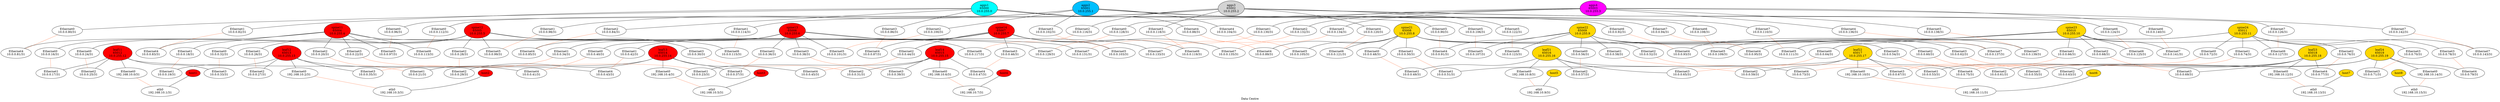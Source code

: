 strict graph {
	graph [label="Data Centre"];
	node [label="\N"];
	aggs1	 [bgp_asn=65000,
		dev_role=aggs,
		dev_type="microsoft-sonic",
		fillcolor=cyan,
		label="aggs1
65000
10.0.255.0",
		loopback="10.0.255.0",
		mac="00:dc:5e:01:01:0",
		pod=None,
		rank=1,
		style=filled];
	"iface-80"	 [bgp_asn=65004,
		bgp_peer="10.0.0.81",
		customer=False,
		dev_name=Ethernet0,
		dev_type=port,
		ipv4="10.0.0.80/31",
		label="Ethernet0
10.0.0.80/31",
		rank=2,
		vlan=10];
	aggs1 -- "iface-80"	 [color=black,
		phy=port];
	"iface-82"	 [bgp_asn=65005,
		bgp_peer="10.0.0.83",
		customer=False,
		dev_name=Ethernet1,
		dev_type=port,
		ipv4="10.0.0.82/31",
		label="Ethernet1
10.0.0.82/31",
		rank=2,
		vlan=11];
	aggs1 -- "iface-82"	 [color=black,
		phy=port];
	"iface-84"	 [bgp_asn=65006,
		bgp_peer="10.0.0.85",
		customer=False,
		dev_name=Ethernet2,
		dev_type=port,
		ipv4="10.0.0.84/31",
		label="Ethernet2
10.0.0.84/31",
		rank=2,
		vlan=12];
	aggs1 -- "iface-84"	 [color=black,
		phy=port];
	"iface-86"	 [bgp_asn=65007,
		bgp_peer="10.0.0.87",
		customer=False,
		dev_name=Ethernet3,
		dev_type=port,
		ipv4="10.0.0.86/31",
		label="Ethernet3
10.0.0.86/31",
		rank=2,
		vlan=13];
	aggs1 -- "iface-86"	 [color=black,
		phy=port];
	"iface-88"	 [bgp_asn=65008,
		bgp_peer="10.0.0.89",
		customer=False,
		dev_name=Ethernet4,
		dev_type=port,
		ipv4="10.0.0.88/31",
		label="Ethernet4
10.0.0.88/31",
		rank=2,
		vlan=14];
	aggs1 -- "iface-88"	 [color=black,
		phy=port];
	"iface-90"	 [bgp_asn=65009,
		bgp_peer="10.0.0.91",
		customer=False,
		dev_name=Ethernet5,
		dev_type=port,
		ipv4="10.0.0.90/31",
		label="Ethernet5
10.0.0.90/31",
		rank=2,
		vlan=15];
	aggs1 -- "iface-90"	 [color=black,
		phy=port];
	"iface-92"	 [bgp_asn=65010,
		bgp_peer="10.0.0.93",
		customer=False,
		dev_name=Ethernet6,
		dev_type=port,
		ipv4="10.0.0.92/31",
		label="Ethernet6
10.0.0.92/31",
		rank=2,
		vlan=16];
	aggs1 -- "iface-92"	 [color=black,
		phy=port];
	"iface-94"	 [bgp_asn=65011,
		bgp_peer="10.0.0.95",
		customer=False,
		dev_name=Ethernet7,
		dev_type=port,
		ipv4="10.0.0.94/31",
		label="Ethernet7
10.0.0.94/31",
		rank=2,
		vlan=17];
	aggs1 -- "iface-94"	 [color=black,
		phy=port];
	"iface-81"	 [bgp_asn=65000,
		bgp_peer="10.0.0.80",
		customer=False,
		dev_name=Ethernet4,
		dev_type=port,
		ipv4="10.0.0.81/31",
		label="Ethernet4
10.0.0.81/31",
		rank=3,
		vlan=14];
	"iface-80" -- "iface-81"	 [color=coral,
		linux_bridge=hs_br_80,
		phy=wire,
		role=dc];
	"iface-83"	 [bgp_asn=65000,
		bgp_peer="10.0.0.82",
		customer=False,
		dev_name=Ethernet4,
		dev_type=port,
		ipv4="10.0.0.83/31",
		label="Ethernet4
10.0.0.83/31",
		rank=3,
		vlan=14];
	"iface-82" -- "iface-83"	 [color=coral,
		linux_bridge=hs_br_82,
		phy=wire,
		role=dc];
	"iface-85"	 [bgp_asn=65000,
		bgp_peer="10.0.0.84",
		customer=False,
		dev_name=Ethernet4,
		dev_type=port,
		ipv4="10.0.0.85/31",
		label="Ethernet4
10.0.0.85/31",
		rank=3,
		vlan=14];
	"iface-84" -- "iface-85"	 [color=coral,
		linux_bridge=hs_br_84,
		phy=wire,
		role=dc];
	"iface-87"	 [bgp_asn=65000,
		bgp_peer="10.0.0.86",
		customer=False,
		dev_name=Ethernet4,
		dev_type=port,
		ipv4="10.0.0.87/31",
		label="Ethernet4
10.0.0.87/31",
		rank=3,
		vlan=14];
	"iface-86" -- "iface-87"	 [color=coral,
		linux_bridge=hs_br_86,
		phy=wire,
		role=dc];
	"iface-89"	 [bgp_asn=65000,
		bgp_peer="10.0.0.88",
		customer=False,
		dev_name=Ethernet4,
		dev_type=port,
		ipv4="10.0.0.89/31",
		label="Ethernet4
10.0.0.89/31",
		rank=3,
		vlan=14];
	"iface-88" -- "iface-89"	 [color=coral,
		linux_bridge=hs_br_88,
		phy=wire,
		role=dc];
	"iface-91"	 [bgp_asn=65000,
		bgp_peer="10.0.0.90",
		customer=False,
		dev_name=Ethernet4,
		dev_type=port,
		ipv4="10.0.0.91/31",
		label="Ethernet4
10.0.0.91/31",
		rank=3,
		vlan=14];
	"iface-90" -- "iface-91"	 [color=coral,
		linux_bridge=hs_br_90,
		phy=wire,
		role=dc];
	"iface-93"	 [bgp_asn=65000,
		bgp_peer="10.0.0.92",
		customer=False,
		dev_name=Ethernet4,
		dev_type=port,
		ipv4="10.0.0.93/31",
		label="Ethernet4
10.0.0.93/31",
		rank=3,
		vlan=14];
	"iface-92" -- "iface-93"	 [color=coral,
		linux_bridge=hs_br_92,
		phy=wire,
		role=dc];
	"iface-95"	 [bgp_asn=65000,
		bgp_peer="10.0.0.94",
		customer=False,
		dev_name=Ethernet4,
		dev_type=port,
		ipv4="10.0.0.95/31",
		label="Ethernet4
10.0.0.95/31",
		rank=3,
		vlan=14];
	"iface-94" -- "iface-95"	 [color=coral,
		linux_bridge=hs_br_94,
		phy=wire,
		role=dc];
	aggs2	 [bgp_asn=65001,
		dev_role=aggs,
		dev_type="microsoft-sonic",
		fillcolor=deepskyblue,
		label="aggs2
65001
10.0.255.1",
		loopback="10.0.255.1",
		mac="00:dc:5e:01:01:1",
		pod=None,
		rank=1,
		style=filled];
	"iface-96"	 [bgp_asn=65004,
		bgp_peer="10.0.0.97",
		customer=False,
		dev_name=Ethernet0,
		dev_type=port,
		ipv4="10.0.0.96/31",
		label="Ethernet0
10.0.0.96/31",
		rank=2,
		vlan=10];
	aggs2 -- "iface-96"	 [color=black,
		phy=port];
	"iface-98"	 [bgp_asn=65005,
		bgp_peer="10.0.0.99",
		customer=False,
		dev_name=Ethernet1,
		dev_type=port,
		ipv4="10.0.0.98/31",
		label="Ethernet1
10.0.0.98/31",
		rank=2,
		vlan=11];
	aggs2 -- "iface-98"	 [color=black,
		phy=port];
	"iface-100"	 [bgp_asn=65006,
		bgp_peer="10.0.0.101",
		customer=False,
		dev_name=Ethernet2,
		dev_type=port,
		ipv4="10.0.0.100/31",
		label="Ethernet2
10.0.0.100/31",
		rank=2,
		vlan=12];
	aggs2 -- "iface-100"	 [color=black,
		phy=port];
	"iface-102"	 [bgp_asn=65007,
		bgp_peer="10.0.0.103",
		customer=False,
		dev_name=Ethernet3,
		dev_type=port,
		ipv4="10.0.0.102/31",
		label="Ethernet3
10.0.0.102/31",
		rank=2,
		vlan=13];
	aggs2 -- "iface-102"	 [color=black,
		phy=port];
	"iface-104"	 [bgp_asn=65008,
		bgp_peer="10.0.0.105",
		customer=False,
		dev_name=Ethernet4,
		dev_type=port,
		ipv4="10.0.0.104/31",
		label="Ethernet4
10.0.0.104/31",
		rank=2,
		vlan=14];
	aggs2 -- "iface-104"	 [color=black,
		phy=port];
	"iface-106"	 [bgp_asn=65009,
		bgp_peer="10.0.0.107",
		customer=False,
		dev_name=Ethernet5,
		dev_type=port,
		ipv4="10.0.0.106/31",
		label="Ethernet5
10.0.0.106/31",
		rank=2,
		vlan=15];
	aggs2 -- "iface-106"	 [color=black,
		phy=port];
	"iface-108"	 [bgp_asn=65010,
		bgp_peer="10.0.0.109",
		customer=False,
		dev_name=Ethernet6,
		dev_type=port,
		ipv4="10.0.0.108/31",
		label="Ethernet6
10.0.0.108/31",
		rank=2,
		vlan=16];
	aggs2 -- "iface-108"	 [color=black,
		phy=port];
	"iface-110"	 [bgp_asn=65011,
		bgp_peer="10.0.0.111",
		customer=False,
		dev_name=Ethernet7,
		dev_type=port,
		ipv4="10.0.0.110/31",
		label="Ethernet7
10.0.0.110/31",
		rank=2,
		vlan=17];
	aggs2 -- "iface-110"	 [color=black,
		phy=port];
	"iface-97"	 [bgp_asn=65001,
		bgp_peer="10.0.0.96",
		customer=False,
		dev_name=Ethernet5,
		dev_type=port,
		ipv4="10.0.0.97/31",
		label="Ethernet5
10.0.0.97/31",
		rank=3,
		vlan=15];
	"iface-96" -- "iface-97"	 [color=coral,
		linux_bridge=hs_br_96,
		phy=wire,
		role=dc];
	"iface-99"	 [bgp_asn=65001,
		bgp_peer="10.0.0.98",
		customer=False,
		dev_name=Ethernet5,
		dev_type=port,
		ipv4="10.0.0.99/31",
		label="Ethernet5
10.0.0.99/31",
		rank=3,
		vlan=15];
	"iface-98" -- "iface-99"	 [color=coral,
		linux_bridge=hs_br_98,
		phy=wire,
		role=dc];
	"iface-101"	 [bgp_asn=65001,
		bgp_peer="10.0.0.100",
		customer=False,
		dev_name=Ethernet5,
		dev_type=port,
		ipv4="10.0.0.101/31",
		label="Ethernet5
10.0.0.101/31",
		rank=3,
		vlan=15];
	"iface-100" -- "iface-101"	 [color=coral,
		linux_bridge=hs_br_100,
		phy=wire,
		role=dc];
	"iface-103"	 [bgp_asn=65001,
		bgp_peer="10.0.0.102",
		customer=False,
		dev_name=Ethernet5,
		dev_type=port,
		ipv4="10.0.0.103/31",
		label="Ethernet5
10.0.0.103/31",
		rank=3,
		vlan=15];
	"iface-102" -- "iface-103"	 [color=coral,
		linux_bridge=hs_br_102,
		phy=wire,
		role=dc];
	"iface-105"	 [bgp_asn=65001,
		bgp_peer="10.0.0.104",
		customer=False,
		dev_name=Ethernet5,
		dev_type=port,
		ipv4="10.0.0.105/31",
		label="Ethernet5
10.0.0.105/31",
		rank=3,
		vlan=15];
	"iface-104" -- "iface-105"	 [color=coral,
		linux_bridge=hs_br_104,
		phy=wire,
		role=dc];
	"iface-107"	 [bgp_asn=65001,
		bgp_peer="10.0.0.106",
		customer=False,
		dev_name=Ethernet5,
		dev_type=port,
		ipv4="10.0.0.107/31",
		label="Ethernet5
10.0.0.107/31",
		rank=3,
		vlan=15];
	"iface-106" -- "iface-107"	 [color=coral,
		linux_bridge=hs_br_106,
		phy=wire,
		role=dc];
	"iface-109"	 [bgp_asn=65001,
		bgp_peer="10.0.0.108",
		customer=False,
		dev_name=Ethernet5,
		dev_type=port,
		ipv4="10.0.0.109/31",
		label="Ethernet5
10.0.0.109/31",
		rank=3,
		vlan=15];
	"iface-108" -- "iface-109"	 [color=coral,
		linux_bridge=hs_br_108,
		phy=wire,
		role=dc];
	"iface-111"	 [bgp_asn=65001,
		bgp_peer="10.0.0.110",
		customer=False,
		dev_name=Ethernet5,
		dev_type=port,
		ipv4="10.0.0.111/31",
		label="Ethernet5
10.0.0.111/31",
		rank=3,
		vlan=15];
	"iface-110" -- "iface-111"	 [color=coral,
		linux_bridge=hs_br_110,
		phy=wire,
		role=dc];
	aggs3	 [bgp_asn=65002,
		dev_role=aggs,
		dev_type="microsoft-sonic",
		fillcolor=lightgrey,
		label="aggs3
65002
10.0.255.2",
		loopback="10.0.255.2",
		mac="00:dc:5e:01:01:2",
		pod=None,
		rank=1,
		style=filled];
	"iface-112"	 [bgp_asn=65004,
		bgp_peer="10.0.0.113",
		customer=False,
		dev_name=Ethernet0,
		dev_type=port,
		ipv4="10.0.0.112/31",
		label="Ethernet0
10.0.0.112/31",
		rank=2,
		vlan=10];
	aggs3 -- "iface-112"	 [color=black,
		phy=port];
	"iface-114"	 [bgp_asn=65005,
		bgp_peer="10.0.0.115",
		customer=False,
		dev_name=Ethernet1,
		dev_type=port,
		ipv4="10.0.0.114/31",
		label="Ethernet1
10.0.0.114/31",
		rank=2,
		vlan=11];
	aggs3 -- "iface-114"	 [color=black,
		phy=port];
	"iface-116"	 [bgp_asn=65006,
		bgp_peer="10.0.0.117",
		customer=False,
		dev_name=Ethernet2,
		dev_type=port,
		ipv4="10.0.0.116/31",
		label="Ethernet2
10.0.0.116/31",
		rank=2,
		vlan=12];
	aggs3 -- "iface-116"	 [color=black,
		phy=port];
	"iface-118"	 [bgp_asn=65007,
		bgp_peer="10.0.0.119",
		customer=False,
		dev_name=Ethernet3,
		dev_type=port,
		ipv4="10.0.0.118/31",
		label="Ethernet3
10.0.0.118/31",
		rank=2,
		vlan=13];
	aggs3 -- "iface-118"	 [color=black,
		phy=port];
	"iface-120"	 [bgp_asn=65008,
		bgp_peer="10.0.0.121",
		customer=False,
		dev_name=Ethernet4,
		dev_type=port,
		ipv4="10.0.0.120/31",
		label="Ethernet4
10.0.0.120/31",
		rank=2,
		vlan=14];
	aggs3 -- "iface-120"	 [color=black,
		phy=port];
	"iface-122"	 [bgp_asn=65009,
		bgp_peer="10.0.0.123",
		customer=False,
		dev_name=Ethernet5,
		dev_type=port,
		ipv4="10.0.0.122/31",
		label="Ethernet5
10.0.0.122/31",
		rank=2,
		vlan=15];
	aggs3 -- "iface-122"	 [color=black,
		phy=port];
	"iface-124"	 [bgp_asn=65010,
		bgp_peer="10.0.0.125",
		customer=False,
		dev_name=Ethernet6,
		dev_type=port,
		ipv4="10.0.0.124/31",
		label="Ethernet6
10.0.0.124/31",
		rank=2,
		vlan=16];
	aggs3 -- "iface-124"	 [color=black,
		phy=port];
	"iface-126"	 [bgp_asn=65011,
		bgp_peer="10.0.0.127",
		customer=False,
		dev_name=Ethernet7,
		dev_type=port,
		ipv4="10.0.0.126/31",
		label="Ethernet7
10.0.0.126/31",
		rank=2,
		vlan=17];
	aggs3 -- "iface-126"	 [color=black,
		phy=port];
	"iface-113"	 [bgp_asn=65002,
		bgp_peer="10.0.0.112",
		customer=False,
		dev_name=Ethernet6,
		dev_type=port,
		ipv4="10.0.0.113/31",
		label="Ethernet6
10.0.0.113/31",
		rank=3,
		vlan=16];
	"iface-112" -- "iface-113"	 [color=coral,
		linux_bridge=hs_br_112,
		phy=wire,
		role=dc];
	"iface-115"	 [bgp_asn=65002,
		bgp_peer="10.0.0.114",
		customer=False,
		dev_name=Ethernet6,
		dev_type=port,
		ipv4="10.0.0.115/31",
		label="Ethernet6
10.0.0.115/31",
		rank=3,
		vlan=16];
	"iface-114" -- "iface-115"	 [color=coral,
		linux_bridge=hs_br_114,
		phy=wire,
		role=dc];
	"iface-117"	 [bgp_asn=65002,
		bgp_peer="10.0.0.116",
		customer=False,
		dev_name=Ethernet6,
		dev_type=port,
		ipv4="10.0.0.117/31",
		label="Ethernet6
10.0.0.117/31",
		rank=3,
		vlan=16];
	"iface-116" -- "iface-117"	 [color=coral,
		linux_bridge=hs_br_116,
		phy=wire,
		role=dc];
	"iface-119"	 [bgp_asn=65002,
		bgp_peer="10.0.0.118",
		customer=False,
		dev_name=Ethernet6,
		dev_type=port,
		ipv4="10.0.0.119/31",
		label="Ethernet6
10.0.0.119/31",
		rank=3,
		vlan=16];
	"iface-118" -- "iface-119"	 [color=coral,
		linux_bridge=hs_br_118,
		phy=wire,
		role=dc];
	"iface-121"	 [bgp_asn=65002,
		bgp_peer="10.0.0.120",
		customer=False,
		dev_name=Ethernet6,
		dev_type=port,
		ipv4="10.0.0.121/31",
		label="Ethernet6
10.0.0.121/31",
		rank=3,
		vlan=16];
	"iface-120" -- "iface-121"	 [color=coral,
		linux_bridge=hs_br_120,
		phy=wire,
		role=dc];
	"iface-123"	 [bgp_asn=65002,
		bgp_peer="10.0.0.122",
		customer=False,
		dev_name=Ethernet6,
		dev_type=port,
		ipv4="10.0.0.123/31",
		label="Ethernet6
10.0.0.123/31",
		rank=3,
		vlan=16];
	"iface-122" -- "iface-123"	 [color=coral,
		linux_bridge=hs_br_122,
		phy=wire,
		role=dc];
	"iface-125"	 [bgp_asn=65002,
		bgp_peer="10.0.0.124",
		customer=False,
		dev_name=Ethernet6,
		dev_type=port,
		ipv4="10.0.0.125/31",
		label="Ethernet6
10.0.0.125/31",
		rank=3,
		vlan=16];
	"iface-124" -- "iface-125"	 [color=coral,
		linux_bridge=hs_br_124,
		phy=wire,
		role=dc];
	"iface-127"	 [bgp_asn=65002,
		bgp_peer="10.0.0.126",
		customer=False,
		dev_name=Ethernet6,
		dev_type=port,
		ipv4="10.0.0.127/31",
		label="Ethernet6
10.0.0.127/31",
		rank=3,
		vlan=16];
	"iface-126" -- "iface-127"	 [color=coral,
		linux_bridge=hs_br_126,
		phy=wire,
		role=dc];
	aggs4	 [bgp_asn=65003,
		dev_role=aggs,
		dev_type="microsoft-sonic",
		fillcolor=magenta,
		label="aggs4
65003
10.0.255.3",
		loopback="10.0.255.3",
		mac="00:dc:5e:01:01:3",
		pod=None,
		rank=1,
		style=filled];
	"iface-128"	 [bgp_asn=65004,
		bgp_peer="10.0.0.129",
		customer=False,
		dev_name=Ethernet0,
		dev_type=port,
		ipv4="10.0.0.128/31",
		label="Ethernet0
10.0.0.128/31",
		rank=2,
		vlan=10];
	aggs4 -- "iface-128"	 [color=black,
		phy=port];
	"iface-130"	 [bgp_asn=65005,
		bgp_peer="10.0.0.131",
		customer=False,
		dev_name=Ethernet1,
		dev_type=port,
		ipv4="10.0.0.130/31",
		label="Ethernet1
10.0.0.130/31",
		rank=2,
		vlan=11];
	aggs4 -- "iface-130"	 [color=black,
		phy=port];
	"iface-132"	 [bgp_asn=65006,
		bgp_peer="10.0.0.133",
		customer=False,
		dev_name=Ethernet2,
		dev_type=port,
		ipv4="10.0.0.132/31",
		label="Ethernet2
10.0.0.132/31",
		rank=2,
		vlan=12];
	aggs4 -- "iface-132"	 [color=black,
		phy=port];
	"iface-134"	 [bgp_asn=65007,
		bgp_peer="10.0.0.135",
		customer=False,
		dev_name=Ethernet3,
		dev_type=port,
		ipv4="10.0.0.134/31",
		label="Ethernet3
10.0.0.134/31",
		rank=2,
		vlan=13];
	aggs4 -- "iface-134"	 [color=black,
		phy=port];
	"iface-136"	 [bgp_asn=65008,
		bgp_peer="10.0.0.137",
		customer=False,
		dev_name=Ethernet4,
		dev_type=port,
		ipv4="10.0.0.136/31",
		label="Ethernet4
10.0.0.136/31",
		rank=2,
		vlan=14];
	aggs4 -- "iface-136"	 [color=black,
		phy=port];
	"iface-138"	 [bgp_asn=65009,
		bgp_peer="10.0.0.139",
		customer=False,
		dev_name=Ethernet5,
		dev_type=port,
		ipv4="10.0.0.138/31",
		label="Ethernet5
10.0.0.138/31",
		rank=2,
		vlan=15];
	aggs4 -- "iface-138"	 [color=black,
		phy=port];
	"iface-140"	 [bgp_asn=65010,
		bgp_peer="10.0.0.141",
		customer=False,
		dev_name=Ethernet6,
		dev_type=port,
		ipv4="10.0.0.140/31",
		label="Ethernet6
10.0.0.140/31",
		rank=2,
		vlan=16];
	aggs4 -- "iface-140"	 [color=black,
		phy=port];
	"iface-142"	 [bgp_asn=65011,
		bgp_peer="10.0.0.143",
		customer=False,
		dev_name=Ethernet7,
		dev_type=port,
		ipv4="10.0.0.142/31",
		label="Ethernet7
10.0.0.142/31",
		rank=2,
		vlan=17];
	aggs4 -- "iface-142"	 [color=black,
		phy=port];
	"iface-129"	 [bgp_asn=65003,
		bgp_peer="10.0.0.128",
		customer=False,
		dev_name=Ethernet7,
		dev_type=port,
		ipv4="10.0.0.129/31",
		label="Ethernet7
10.0.0.129/31",
		rank=3,
		vlan=17];
	"iface-128" -- "iface-129"	 [color=coral,
		linux_bridge=hs_br_128,
		phy=wire,
		role=dc];
	"iface-131"	 [bgp_asn=65003,
		bgp_peer="10.0.0.130",
		customer=False,
		dev_name=Ethernet7,
		dev_type=port,
		ipv4="10.0.0.131/31",
		label="Ethernet7
10.0.0.131/31",
		rank=3,
		vlan=17];
	"iface-130" -- "iface-131"	 [color=coral,
		linux_bridge=hs_br_130,
		phy=wire,
		role=dc];
	"iface-133"	 [bgp_asn=65003,
		bgp_peer="10.0.0.132",
		customer=False,
		dev_name=Ethernet7,
		dev_type=port,
		ipv4="10.0.0.133/31",
		label="Ethernet7
10.0.0.133/31",
		rank=3,
		vlan=17];
	"iface-132" -- "iface-133"	 [color=coral,
		linux_bridge=hs_br_132,
		phy=wire,
		role=dc];
	"iface-135"	 [bgp_asn=65003,
		bgp_peer="10.0.0.134",
		customer=False,
		dev_name=Ethernet7,
		dev_type=port,
		ipv4="10.0.0.135/31",
		label="Ethernet7
10.0.0.135/31",
		rank=3,
		vlan=17];
	"iface-134" -- "iface-135"	 [color=coral,
		linux_bridge=hs_br_134,
		phy=wire,
		role=dc];
	"iface-137"	 [bgp_asn=65003,
		bgp_peer="10.0.0.136",
		customer=False,
		dev_name=Ethernet7,
		dev_type=port,
		ipv4="10.0.0.137/31",
		label="Ethernet7
10.0.0.137/31",
		rank=3,
		vlan=17];
	"iface-136" -- "iface-137"	 [color=coral,
		linux_bridge=hs_br_136,
		phy=wire,
		role=dc];
	"iface-139"	 [bgp_asn=65003,
		bgp_peer="10.0.0.138",
		customer=False,
		dev_name=Ethernet7,
		dev_type=port,
		ipv4="10.0.0.139/31",
		label="Ethernet7
10.0.0.139/31",
		rank=3,
		vlan=17];
	"iface-138" -- "iface-139"	 [color=coral,
		linux_bridge=hs_br_138,
		phy=wire,
		role=dc];
	"iface-141"	 [bgp_asn=65003,
		bgp_peer="10.0.0.140",
		customer=False,
		dev_name=Ethernet7,
		dev_type=port,
		ipv4="10.0.0.141/31",
		label="Ethernet7
10.0.0.141/31",
		rank=3,
		vlan=17];
	"iface-140" -- "iface-141"	 [color=coral,
		linux_bridge=hs_br_140,
		phy=wire,
		role=dc];
	"iface-143"	 [bgp_asn=65003,
		bgp_peer="10.0.0.142",
		customer=False,
		dev_name=Ethernet7,
		dev_type=port,
		ipv4="10.0.0.143/31",
		label="Ethernet7
10.0.0.143/31",
		rank=3,
		vlan=17];
	"iface-142" -- "iface-143"	 [color=coral,
		linux_bridge=hs_br_142,
		phy=wire,
		role=dc];
	spine11	 [bgp_asn=65004,
		dev_role=spines,
		dev_type="microsoft-sonic",
		fillcolor=red,
		label="spine11
65004
10.0.255.4",
		loopback="10.0.255.4",
		mac="00:dc:5e:01:01:4",
		pod=A,
		rank=4,
		style=filled];
	"iface-16"	 [bgp_asn=65012,
		bgp_peer="10.0.0.17",
		customer=False,
		dev_name=Ethernet0,
		dev_type=port,
		ipv4="10.0.0.16/31",
		label="Ethernet0
10.0.0.16/31",
		rank=5,
		vlan=10];
	spine11 -- "iface-16"	 [color=black,
		phy=port];
	"iface-18"	 [bgp_asn=65013,
		bgp_peer="10.0.0.19",
		customer=False,
		dev_name=Ethernet1,
		dev_type=port,
		ipv4="10.0.0.18/31",
		label="Ethernet1
10.0.0.18/31",
		rank=5,
		vlan=11];
	spine11 -- "iface-18"	 [color=black,
		phy=port];
	"iface-20"	 [bgp_asn=65014,
		bgp_peer="10.0.0.21",
		customer=False,
		dev_name=Ethernet2,
		dev_type=port,
		ipv4="10.0.0.20/31",
		label="Ethernet2
10.0.0.20/31",
		rank=5,
		vlan=12];
	spine11 -- "iface-20"	 [color=black,
		phy=port];
	"iface-22"	 [bgp_asn=65015,
		bgp_peer="10.0.0.23",
		customer=False,
		dev_name=Ethernet3,
		dev_type=port,
		ipv4="10.0.0.22/31",
		label="Ethernet3
10.0.0.22/31",
		rank=5,
		vlan=13];
	spine11 -- "iface-22"	 [color=black,
		phy=port];
	spine11 -- "iface-81"	 [color=black,
		phy=port];
	spine11 -- "iface-97"	 [color=black,
		phy=port];
	spine11 -- "iface-113"	 [color=black,
		phy=port];
	spine11 -- "iface-129"	 [color=black,
		phy=port];
	"iface-17"	 [bgp_asn=65004,
		bgp_peer="10.0.0.16",
		customer=False,
		dev_name=Ethernet1,
		dev_type=port,
		ipv4="10.0.0.17/31",
		label="Ethernet1
10.0.0.17/31",
		rank=6,
		vlan=11];
	"iface-16" -- "iface-17"	 [color=coral,
		linux_bridge=hs_br_16,
		phy=wire,
		role=dc];
	"iface-19"	 [bgp_asn=65004,
		bgp_peer="10.0.0.18",
		customer=False,
		dev_name=Ethernet1,
		dev_type=port,
		ipv4="10.0.0.19/31",
		label="Ethernet1
10.0.0.19/31",
		rank=6,
		vlan=11];
	"iface-18" -- "iface-19"	 [color=coral,
		linux_bridge=hs_br_18,
		phy=wire,
		role=dc];
	"iface-21"	 [bgp_asn=65004,
		bgp_peer="10.0.0.20",
		customer=False,
		dev_name=Ethernet1,
		dev_type=port,
		ipv4="10.0.0.21/31",
		label="Ethernet1
10.0.0.21/31",
		rank=6,
		vlan=11];
	"iface-20" -- "iface-21"	 [color=coral,
		linux_bridge=hs_br_20,
		phy=wire,
		role=dc];
	"iface-23"	 [bgp_asn=65004,
		bgp_peer="10.0.0.22",
		customer=False,
		dev_name=Ethernet1,
		dev_type=port,
		ipv4="10.0.0.23/31",
		label="Ethernet1
10.0.0.23/31",
		rank=6,
		vlan=11];
	"iface-22" -- "iface-23"	 [color=coral,
		linux_bridge=hs_br_22,
		phy=wire,
		role=dc];
	spine12	 [bgp_asn=65005,
		dev_role=spines,
		dev_type="microsoft-sonic",
		fillcolor=red,
		label="spine12
65005
10.0.255.5",
		loopback="10.0.255.5",
		mac="00:dc:5e:01:01:5",
		pod=A,
		rank=4,
		style=filled];
	"iface-24"	 [bgp_asn=65012,
		bgp_peer="10.0.0.25",
		customer=False,
		dev_name=Ethernet0,
		dev_type=port,
		ipv4="10.0.0.24/31",
		label="Ethernet0
10.0.0.24/31",
		rank=5,
		vlan=10];
	spine12 -- "iface-24"	 [color=black,
		phy=port];
	"iface-26"	 [bgp_asn=65013,
		bgp_peer="10.0.0.27",
		customer=False,
		dev_name=Ethernet1,
		dev_type=port,
		ipv4="10.0.0.26/31",
		label="Ethernet1
10.0.0.26/31",
		rank=5,
		vlan=11];
	spine12 -- "iface-26"	 [color=black,
		phy=port];
	"iface-28"	 [bgp_asn=65014,
		bgp_peer="10.0.0.29",
		customer=False,
		dev_name=Ethernet2,
		dev_type=port,
		ipv4="10.0.0.28/31",
		label="Ethernet2
10.0.0.28/31",
		rank=5,
		vlan=12];
	spine12 -- "iface-28"	 [color=black,
		phy=port];
	"iface-30"	 [bgp_asn=65015,
		bgp_peer="10.0.0.31",
		customer=False,
		dev_name=Ethernet3,
		dev_type=port,
		ipv4="10.0.0.30/31",
		label="Ethernet3
10.0.0.30/31",
		rank=5,
		vlan=13];
	spine12 -- "iface-30"	 [color=black,
		phy=port];
	spine12 -- "iface-83"	 [color=black,
		phy=port];
	spine12 -- "iface-99"	 [color=black,
		phy=port];
	spine12 -- "iface-115"	 [color=black,
		phy=port];
	spine12 -- "iface-131"	 [color=black,
		phy=port];
	"iface-25"	 [bgp_asn=65005,
		bgp_peer="10.0.0.24",
		customer=False,
		dev_name=Ethernet2,
		dev_type=port,
		ipv4="10.0.0.25/31",
		label="Ethernet2
10.0.0.25/31",
		rank=6,
		vlan=12];
	"iface-24" -- "iface-25"	 [color=coral,
		linux_bridge=hs_br_24,
		phy=wire,
		role=dc];
	"iface-27"	 [bgp_asn=65005,
		bgp_peer="10.0.0.26",
		customer=False,
		dev_name=Ethernet2,
		dev_type=port,
		ipv4="10.0.0.27/31",
		label="Ethernet2
10.0.0.27/31",
		rank=6,
		vlan=12];
	"iface-26" -- "iface-27"	 [color=coral,
		linux_bridge=hs_br_26,
		phy=wire,
		role=dc];
	"iface-29"	 [bgp_asn=65005,
		bgp_peer="10.0.0.28",
		customer=False,
		dev_name=Ethernet2,
		dev_type=port,
		ipv4="10.0.0.29/31",
		label="Ethernet2
10.0.0.29/31",
		rank=6,
		vlan=12];
	"iface-28" -- "iface-29"	 [color=coral,
		linux_bridge=hs_br_28,
		phy=wire,
		role=dc];
	"iface-31"	 [bgp_asn=65005,
		bgp_peer="10.0.0.30",
		customer=False,
		dev_name=Ethernet2,
		dev_type=port,
		ipv4="10.0.0.31/31",
		label="Ethernet2
10.0.0.31/31",
		rank=6,
		vlan=12];
	"iface-30" -- "iface-31"	 [color=coral,
		linux_bridge=hs_br_30,
		phy=wire,
		role=dc];
	spine13	 [bgp_asn=65006,
		dev_role=spines,
		dev_type="microsoft-sonic",
		fillcolor=red,
		label="spine13
65006
10.0.255.6",
		loopback="10.0.255.6",
		mac="00:dc:5e:01:01:6",
		pod=A,
		rank=4,
		style=filled];
	"iface-32"	 [bgp_asn=65012,
		bgp_peer="10.0.0.33",
		customer=False,
		dev_name=Ethernet0,
		dev_type=port,
		ipv4="10.0.0.32/31",
		label="Ethernet0
10.0.0.32/31",
		rank=5,
		vlan=10];
	spine13 -- "iface-32"	 [color=black,
		phy=port];
	"iface-34"	 [bgp_asn=65013,
		bgp_peer="10.0.0.35",
		customer=False,
		dev_name=Ethernet1,
		dev_type=port,
		ipv4="10.0.0.34/31",
		label="Ethernet1
10.0.0.34/31",
		rank=5,
		vlan=11];
	spine13 -- "iface-34"	 [color=black,
		phy=port];
	"iface-36"	 [bgp_asn=65014,
		bgp_peer="10.0.0.37",
		customer=False,
		dev_name=Ethernet2,
		dev_type=port,
		ipv4="10.0.0.36/31",
		label="Ethernet2
10.0.0.36/31",
		rank=5,
		vlan=12];
	spine13 -- "iface-36"	 [color=black,
		phy=port];
	"iface-38"	 [bgp_asn=65015,
		bgp_peer="10.0.0.39",
		customer=False,
		dev_name=Ethernet3,
		dev_type=port,
		ipv4="10.0.0.38/31",
		label="Ethernet3
10.0.0.38/31",
		rank=5,
		vlan=13];
	spine13 -- "iface-38"	 [color=black,
		phy=port];
	spine13 -- "iface-85"	 [color=black,
		phy=port];
	spine13 -- "iface-101"	 [color=black,
		phy=port];
	spine13 -- "iface-117"	 [color=black,
		phy=port];
	spine13 -- "iface-133"	 [color=black,
		phy=port];
	"iface-33"	 [bgp_asn=65006,
		bgp_peer="10.0.0.32",
		customer=False,
		dev_name=Ethernet3,
		dev_type=port,
		ipv4="10.0.0.33/31",
		label="Ethernet3
10.0.0.33/31",
		rank=6,
		vlan=13];
	"iface-32" -- "iface-33"	 [color=coral,
		linux_bridge=hs_br_32,
		phy=wire,
		role=dc];
	"iface-35"	 [bgp_asn=65006,
		bgp_peer="10.0.0.34",
		customer=False,
		dev_name=Ethernet3,
		dev_type=port,
		ipv4="10.0.0.35/31",
		label="Ethernet3
10.0.0.35/31",
		rank=6,
		vlan=13];
	"iface-34" -- "iface-35"	 [color=coral,
		linux_bridge=hs_br_34,
		phy=wire,
		role=dc];
	"iface-37"	 [bgp_asn=65006,
		bgp_peer="10.0.0.36",
		customer=False,
		dev_name=Ethernet3,
		dev_type=port,
		ipv4="10.0.0.37/31",
		label="Ethernet3
10.0.0.37/31",
		rank=6,
		vlan=13];
	"iface-36" -- "iface-37"	 [color=coral,
		linux_bridge=hs_br_36,
		phy=wire,
		role=dc];
	"iface-39"	 [bgp_asn=65006,
		bgp_peer="10.0.0.38",
		customer=False,
		dev_name=Ethernet3,
		dev_type=port,
		ipv4="10.0.0.39/31",
		label="Ethernet3
10.0.0.39/31",
		rank=6,
		vlan=13];
	"iface-38" -- "iface-39"	 [color=coral,
		linux_bridge=hs_br_38,
		phy=wire,
		role=dc];
	spine14	 [bgp_asn=65007,
		dev_role=spines,
		dev_type="microsoft-sonic",
		fillcolor=red,
		label="spine14
65007
10.0.255.7",
		loopback="10.0.255.7",
		mac="00:dc:5e:01:01:7",
		pod=A,
		rank=4,
		style=filled];
	"iface-40"	 [bgp_asn=65012,
		bgp_peer="10.0.0.41",
		customer=False,
		dev_name=Ethernet0,
		dev_type=port,
		ipv4="10.0.0.40/31",
		label="Ethernet0
10.0.0.40/31",
		rank=5,
		vlan=10];
	spine14 -- "iface-40"	 [color=black,
		phy=port];
	"iface-42"	 [bgp_asn=65013,
		bgp_peer="10.0.0.43",
		customer=False,
		dev_name=Ethernet1,
		dev_type=port,
		ipv4="10.0.0.42/31",
		label="Ethernet1
10.0.0.42/31",
		rank=5,
		vlan=11];
	spine14 -- "iface-42"	 [color=black,
		phy=port];
	"iface-44"	 [bgp_asn=65014,
		bgp_peer="10.0.0.45",
		customer=False,
		dev_name=Ethernet2,
		dev_type=port,
		ipv4="10.0.0.44/31",
		label="Ethernet2
10.0.0.44/31",
		rank=5,
		vlan=12];
	spine14 -- "iface-44"	 [color=black,
		phy=port];
	"iface-46"	 [bgp_asn=65015,
		bgp_peer="10.0.0.47",
		customer=False,
		dev_name=Ethernet3,
		dev_type=port,
		ipv4="10.0.0.46/31",
		label="Ethernet3
10.0.0.46/31",
		rank=5,
		vlan=13];
	spine14 -- "iface-46"	 [color=black,
		phy=port];
	spine14 -- "iface-87"	 [color=black,
		phy=port];
	spine14 -- "iface-103"	 [color=black,
		phy=port];
	spine14 -- "iface-119"	 [color=black,
		phy=port];
	spine14 -- "iface-135"	 [color=black,
		phy=port];
	"iface-41"	 [bgp_asn=65007,
		bgp_peer="10.0.0.40",
		customer=False,
		dev_name=Ethernet4,
		dev_type=port,
		ipv4="10.0.0.41/31",
		label="Ethernet4
10.0.0.41/31",
		rank=6,
		vlan=14];
	"iface-40" -- "iface-41"	 [color=coral,
		linux_bridge=hs_br_40,
		phy=wire,
		role=dc];
	"iface-43"	 [bgp_asn=65007,
		bgp_peer="10.0.0.42",
		customer=False,
		dev_name=Ethernet4,
		dev_type=port,
		ipv4="10.0.0.43/31",
		label="Ethernet4
10.0.0.43/31",
		rank=6,
		vlan=14];
	"iface-42" -- "iface-43"	 [color=coral,
		linux_bridge=hs_br_42,
		phy=wire,
		role=dc];
	"iface-45"	 [bgp_asn=65007,
		bgp_peer="10.0.0.44",
		customer=False,
		dev_name=Ethernet4,
		dev_type=port,
		ipv4="10.0.0.45/31",
		label="Ethernet4
10.0.0.45/31",
		rank=6,
		vlan=14];
	"iface-44" -- "iface-45"	 [color=coral,
		linux_bridge=hs_br_44,
		phy=wire,
		role=dc];
	"iface-47"	 [bgp_asn=65007,
		bgp_peer="10.0.0.46",
		customer=False,
		dev_name=Ethernet4,
		dev_type=port,
		ipv4="10.0.0.47/31",
		label="Ethernet4
10.0.0.47/31",
		rank=6,
		vlan=14];
	"iface-46" -- "iface-47"	 [color=coral,
		linux_bridge=hs_br_46,
		phy=wire,
		role=dc];
	spine21	 [bgp_asn=65008,
		dev_role=spines,
		dev_type="microsoft-sonic",
		fillcolor=gold,
		label="spine21
65008
10.0.255.8",
		loopback="10.0.255.8",
		mac="00:dc:5e:01:01:8",
		pod=B,
		rank=4,
		style=filled];
	"iface-48"	 [bgp_asn=65016,
		bgp_peer="10.0.0.49",
		customer=False,
		dev_name=Ethernet0,
		dev_type=port,
		ipv4="10.0.0.48/31",
		label="Ethernet0
10.0.0.48/31",
		rank=5,
		vlan=10];
	spine21 -- "iface-48"	 [color=black,
		phy=port];
	"iface-50"	 [bgp_asn=65017,
		bgp_peer="10.0.0.51",
		customer=False,
		dev_name=Ethernet1,
		dev_type=port,
		ipv4="10.0.0.50/31",
		label="Ethernet1
10.0.0.50/31",
		rank=5,
		vlan=11];
	spine21 -- "iface-50"	 [color=black,
		phy=port];
	"iface-52"	 [bgp_asn=65018,
		bgp_peer="10.0.0.53",
		customer=False,
		dev_name=Ethernet2,
		dev_type=port,
		ipv4="10.0.0.52/31",
		label="Ethernet2
10.0.0.52/31",
		rank=5,
		vlan=12];
	spine21 -- "iface-52"	 [color=black,
		phy=port];
	"iface-54"	 [bgp_asn=65019,
		bgp_peer="10.0.0.55",
		customer=False,
		dev_name=Ethernet3,
		dev_type=port,
		ipv4="10.0.0.54/31",
		label="Ethernet3
10.0.0.54/31",
		rank=5,
		vlan=13];
	spine21 -- "iface-54"	 [color=black,
		phy=port];
	spine21 -- "iface-89"	 [color=black,
		phy=port];
	spine21 -- "iface-105"	 [color=black,
		phy=port];
	spine21 -- "iface-121"	 [color=black,
		phy=port];
	spine21 -- "iface-137"	 [color=black,
		phy=port];
	"iface-49"	 [bgp_asn=65008,
		bgp_peer="10.0.0.48",
		customer=False,
		dev_name=Ethernet1,
		dev_type=port,
		ipv4="10.0.0.49/31",
		label="Ethernet1
10.0.0.49/31",
		rank=6,
		vlan=11];
	"iface-48" -- "iface-49"	 [color=coral,
		linux_bridge=hs_br_48,
		phy=wire,
		role=dc];
	"iface-51"	 [bgp_asn=65008,
		bgp_peer="10.0.0.50",
		customer=False,
		dev_name=Ethernet1,
		dev_type=port,
		ipv4="10.0.0.51/31",
		label="Ethernet1
10.0.0.51/31",
		rank=6,
		vlan=11];
	"iface-50" -- "iface-51"	 [color=coral,
		linux_bridge=hs_br_50,
		phy=wire,
		role=dc];
	"iface-53"	 [bgp_asn=65008,
		bgp_peer="10.0.0.52",
		customer=False,
		dev_name=Ethernet1,
		dev_type=port,
		ipv4="10.0.0.53/31",
		label="Ethernet1
10.0.0.53/31",
		rank=6,
		vlan=11];
	"iface-52" -- "iface-53"	 [color=coral,
		linux_bridge=hs_br_52,
		phy=wire,
		role=dc];
	"iface-55"	 [bgp_asn=65008,
		bgp_peer="10.0.0.54",
		customer=False,
		dev_name=Ethernet1,
		dev_type=port,
		ipv4="10.0.0.55/31",
		label="Ethernet1
10.0.0.55/31",
		rank=6,
		vlan=11];
	"iface-54" -- "iface-55"	 [color=coral,
		linux_bridge=hs_br_54,
		phy=wire,
		role=dc];
	spine22	 [bgp_asn=65009,
		dev_role=spines,
		dev_type="microsoft-sonic",
		fillcolor=gold,
		label="spine22
65009
10.0.255.9",
		loopback="10.0.255.9",
		mac="00:dc:5e:01:01:9",
		pod=B,
		rank=4,
		style=filled];
	"iface-56"	 [bgp_asn=65016,
		bgp_peer="10.0.0.57",
		customer=False,
		dev_name=Ethernet0,
		dev_type=port,
		ipv4="10.0.0.56/31",
		label="Ethernet0
10.0.0.56/31",
		rank=5,
		vlan=10];
	spine22 -- "iface-56"	 [color=black,
		phy=port];
	"iface-58"	 [bgp_asn=65017,
		bgp_peer="10.0.0.59",
		customer=False,
		dev_name=Ethernet1,
		dev_type=port,
		ipv4="10.0.0.58/31",
		label="Ethernet1
10.0.0.58/31",
		rank=5,
		vlan=11];
	spine22 -- "iface-58"	 [color=black,
		phy=port];
	"iface-60"	 [bgp_asn=65018,
		bgp_peer="10.0.0.61",
		customer=False,
		dev_name=Ethernet2,
		dev_type=port,
		ipv4="10.0.0.60/31",
		label="Ethernet2
10.0.0.60/31",
		rank=5,
		vlan=12];
	spine22 -- "iface-60"	 [color=black,
		phy=port];
	"iface-62"	 [bgp_asn=65019,
		bgp_peer="10.0.0.63",
		customer=False,
		dev_name=Ethernet3,
		dev_type=port,
		ipv4="10.0.0.62/31",
		label="Ethernet3
10.0.0.62/31",
		rank=5,
		vlan=13];
	spine22 -- "iface-62"	 [color=black,
		phy=port];
	spine22 -- "iface-91"	 [color=black,
		phy=port];
	spine22 -- "iface-107"	 [color=black,
		phy=port];
	spine22 -- "iface-123"	 [color=black,
		phy=port];
	spine22 -- "iface-139"	 [color=black,
		phy=port];
	"iface-57"	 [bgp_asn=65009,
		bgp_peer="10.0.0.56",
		customer=False,
		dev_name=Ethernet2,
		dev_type=port,
		ipv4="10.0.0.57/31",
		label="Ethernet2
10.0.0.57/31",
		rank=6,
		vlan=12];
	"iface-56" -- "iface-57"	 [color=coral,
		linux_bridge=hs_br_56,
		phy=wire,
		role=dc];
	"iface-59"	 [bgp_asn=65009,
		bgp_peer="10.0.0.58",
		customer=False,
		dev_name=Ethernet2,
		dev_type=port,
		ipv4="10.0.0.59/31",
		label="Ethernet2
10.0.0.59/31",
		rank=6,
		vlan=12];
	"iface-58" -- "iface-59"	 [color=coral,
		linux_bridge=hs_br_58,
		phy=wire,
		role=dc];
	"iface-61"	 [bgp_asn=65009,
		bgp_peer="10.0.0.60",
		customer=False,
		dev_name=Ethernet2,
		dev_type=port,
		ipv4="10.0.0.61/31",
		label="Ethernet2
10.0.0.61/31",
		rank=6,
		vlan=12];
	"iface-60" -- "iface-61"	 [color=coral,
		linux_bridge=hs_br_60,
		phy=wire,
		role=dc];
	"iface-63"	 [bgp_asn=65009,
		bgp_peer="10.0.0.62",
		customer=False,
		dev_name=Ethernet2,
		dev_type=port,
		ipv4="10.0.0.63/31",
		label="Ethernet2
10.0.0.63/31",
		rank=6,
		vlan=12];
	"iface-62" -- "iface-63"	 [color=coral,
		linux_bridge=hs_br_62,
		phy=wire,
		role=dc];
	spine23	 [bgp_asn=65010,
		dev_role=spines,
		dev_type="microsoft-sonic",
		fillcolor=gold,
		label="spine23
65010
10.0.255.10",
		loopback="10.0.255.10",
		mac="00:dc:5e:01:01:a",
		pod=B,
		rank=4,
		style=filled];
	"iface-64"	 [bgp_asn=65016,
		bgp_peer="10.0.0.65",
		customer=False,
		dev_name=Ethernet0,
		dev_type=port,
		ipv4="10.0.0.64/31",
		label="Ethernet0
10.0.0.64/31",
		rank=5,
		vlan=10];
	spine23 -- "iface-64"	 [color=black,
		phy=port];
	"iface-66"	 [bgp_asn=65017,
		bgp_peer="10.0.0.67",
		customer=False,
		dev_name=Ethernet1,
		dev_type=port,
		ipv4="10.0.0.66/31",
		label="Ethernet1
10.0.0.66/31",
		rank=5,
		vlan=11];
	spine23 -- "iface-66"	 [color=black,
		phy=port];
	"iface-68"	 [bgp_asn=65018,
		bgp_peer="10.0.0.69",
		customer=False,
		dev_name=Ethernet2,
		dev_type=port,
		ipv4="10.0.0.68/31",
		label="Ethernet2
10.0.0.68/31",
		rank=5,
		vlan=12];
	spine23 -- "iface-68"	 [color=black,
		phy=port];
	"iface-70"	 [bgp_asn=65019,
		bgp_peer="10.0.0.71",
		customer=False,
		dev_name=Ethernet3,
		dev_type=port,
		ipv4="10.0.0.70/31",
		label="Ethernet3
10.0.0.70/31",
		rank=5,
		vlan=13];
	spine23 -- "iface-70"	 [color=black,
		phy=port];
	spine23 -- "iface-93"	 [color=black,
		phy=port];
	spine23 -- "iface-109"	 [color=black,
		phy=port];
	spine23 -- "iface-125"	 [color=black,
		phy=port];
	spine23 -- "iface-141"	 [color=black,
		phy=port];
	"iface-65"	 [bgp_asn=65010,
		bgp_peer="10.0.0.64",
		customer=False,
		dev_name=Ethernet3,
		dev_type=port,
		ipv4="10.0.0.65/31",
		label="Ethernet3
10.0.0.65/31",
		rank=6,
		vlan=13];
	"iface-64" -- "iface-65"	 [color=coral,
		linux_bridge=hs_br_64,
		phy=wire,
		role=dc];
	"iface-67"	 [bgp_asn=65010,
		bgp_peer="10.0.0.66",
		customer=False,
		dev_name=Ethernet3,
		dev_type=port,
		ipv4="10.0.0.67/31",
		label="Ethernet3
10.0.0.67/31",
		rank=6,
		vlan=13];
	"iface-66" -- "iface-67"	 [color=coral,
		linux_bridge=hs_br_66,
		phy=wire,
		role=dc];
	"iface-69"	 [bgp_asn=65010,
		bgp_peer="10.0.0.68",
		customer=False,
		dev_name=Ethernet3,
		dev_type=port,
		ipv4="10.0.0.69/31",
		label="Ethernet3
10.0.0.69/31",
		rank=6,
		vlan=13];
	"iface-68" -- "iface-69"	 [color=coral,
		linux_bridge=hs_br_68,
		phy=wire,
		role=dc];
	"iface-71"	 [bgp_asn=65010,
		bgp_peer="10.0.0.70",
		customer=False,
		dev_name=Ethernet3,
		dev_type=port,
		ipv4="10.0.0.71/31",
		label="Ethernet3
10.0.0.71/31",
		rank=6,
		vlan=13];
	"iface-70" -- "iface-71"	 [color=coral,
		linux_bridge=hs_br_70,
		phy=wire,
		role=dc];
	spine24	 [bgp_asn=65011,
		dev_role=spines,
		dev_type="microsoft-sonic",
		fillcolor=gold,
		label="spine24
65011
10.0.255.11",
		loopback="10.0.255.11",
		mac="00:dc:5e:01:01:b",
		pod=B,
		rank=4,
		style=filled];
	"iface-72"	 [bgp_asn=65016,
		bgp_peer="10.0.0.73",
		customer=False,
		dev_name=Ethernet0,
		dev_type=port,
		ipv4="10.0.0.72/31",
		label="Ethernet0
10.0.0.72/31",
		rank=5,
		vlan=10];
	spine24 -- "iface-72"	 [color=black,
		phy=port];
	"iface-74"	 [bgp_asn=65017,
		bgp_peer="10.0.0.75",
		customer=False,
		dev_name=Ethernet1,
		dev_type=port,
		ipv4="10.0.0.74/31",
		label="Ethernet1
10.0.0.74/31",
		rank=5,
		vlan=11];
	spine24 -- "iface-74"	 [color=black,
		phy=port];
	"iface-76"	 [bgp_asn=65018,
		bgp_peer="10.0.0.77",
		customer=False,
		dev_name=Ethernet2,
		dev_type=port,
		ipv4="10.0.0.76/31",
		label="Ethernet2
10.0.0.76/31",
		rank=5,
		vlan=12];
	spine24 -- "iface-76"	 [color=black,
		phy=port];
	"iface-78"	 [bgp_asn=65019,
		bgp_peer="10.0.0.79",
		customer=False,
		dev_name=Ethernet3,
		dev_type=port,
		ipv4="10.0.0.78/31",
		label="Ethernet3
10.0.0.78/31",
		rank=5,
		vlan=13];
	spine24 -- "iface-78"	 [color=black,
		phy=port];
	spine24 -- "iface-95"	 [color=black,
		phy=port];
	spine24 -- "iface-111"	 [color=black,
		phy=port];
	spine24 -- "iface-127"	 [color=black,
		phy=port];
	spine24 -- "iface-143"	 [color=black,
		phy=port];
	"iface-73"	 [bgp_asn=65011,
		bgp_peer="10.0.0.72",
		customer=False,
		dev_name=Ethernet4,
		dev_type=port,
		ipv4="10.0.0.73/31",
		label="Ethernet4
10.0.0.73/31",
		rank=6,
		vlan=14];
	"iface-72" -- "iface-73"	 [color=coral,
		linux_bridge=hs_br_72,
		phy=wire,
		role=dc];
	"iface-75"	 [bgp_asn=65011,
		bgp_peer="10.0.0.74",
		customer=False,
		dev_name=Ethernet4,
		dev_type=port,
		ipv4="10.0.0.75/31",
		label="Ethernet4
10.0.0.75/31",
		rank=6,
		vlan=14];
	"iface-74" -- "iface-75"	 [color=coral,
		linux_bridge=hs_br_74,
		phy=wire,
		role=dc];
	"iface-77"	 [bgp_asn=65011,
		bgp_peer="10.0.0.76",
		customer=False,
		dev_name=Ethernet4,
		dev_type=port,
		ipv4="10.0.0.77/31",
		label="Ethernet4
10.0.0.77/31",
		rank=6,
		vlan=14];
	"iface-76" -- "iface-77"	 [color=coral,
		linux_bridge=hs_br_76,
		phy=wire,
		role=dc];
	"iface-79"	 [bgp_asn=65011,
		bgp_peer="10.0.0.78",
		customer=False,
		dev_name=Ethernet4,
		dev_type=port,
		ipv4="10.0.0.79/31",
		label="Ethernet4
10.0.0.79/31",
		rank=6,
		vlan=14];
	"iface-78" -- "iface-79"	 [color=coral,
		linux_bridge=hs_br_78,
		phy=wire,
		role=dc];
	leaf11	 [bgp_asn=65012,
		dev_role=leafs,
		dev_type="microsoft-sonic",
		fillcolor=red,
		label="leaf11
65012
10.0.255.12",
		loopback="10.0.255.12",
		mac="00:dc:5e:01:01:c",
		pod=A,
		rank=7,
		style=filled];
	"iface-0"	 [customer=True,
		dev_name=Ethernet0,
		dev_type=port,
		ipv4="192.168.10.0/31",
		label="Ethernet0
192.168.10.0/31",
		rank=8,
		vlan=10];
	leaf11 -- "iface-0"	 [color=black,
		phy=port];
	leaf11 -- "iface-17"	 [color=black,
		phy=port];
	leaf11 -- "iface-25"	 [color=black,
		phy=port];
	leaf11 -- "iface-33"	 [color=black,
		phy=port];
	leaf11 -- "iface-41"	 [color=black,
		phy=port];
	"iface-1"	 [customer=True,
		dev_name=eth0,
		dev_type=port,
		ipv4="192.168.10.1/31",
		label="eth0
192.168.10.1/31",
		rank=9];
	"iface-0" -- "iface-1"	 [color=coral,
		linux_bridge=hs_br_0,
		phy=wire,
		role=customer];
	leaf12	 [bgp_asn=65013,
		dev_role=leafs,
		dev_type="microsoft-sonic",
		fillcolor=red,
		label="leaf12
65013
10.0.255.13",
		loopback="10.0.255.13",
		mac="00:dc:5e:01:01:d",
		pod=A,
		rank=7,
		style=filled];
	"iface-2"	 [customer=True,
		dev_name=Ethernet0,
		dev_type=port,
		ipv4="192.168.10.2/31",
		label="Ethernet0
192.168.10.2/31",
		rank=8,
		vlan=10];
	leaf12 -- "iface-2"	 [color=black,
		phy=port];
	leaf12 -- "iface-19"	 [color=black,
		phy=port];
	leaf12 -- "iface-27"	 [color=black,
		phy=port];
	leaf12 -- "iface-35"	 [color=black,
		phy=port];
	leaf12 -- "iface-43"	 [color=black,
		phy=port];
	"iface-3"	 [customer=True,
		dev_name=eth0,
		dev_type=port,
		ipv4="192.168.10.3/31",
		label="eth0
192.168.10.3/31",
		rank=9];
	"iface-2" -- "iface-3"	 [color=coral,
		linux_bridge=hs_br_2,
		phy=wire,
		role=customer];
	leaf13	 [bgp_asn=65014,
		dev_role=leafs,
		dev_type="microsoft-sonic",
		fillcolor=red,
		label="leaf13
65014
10.0.255.14",
		loopback="10.0.255.14",
		mac="00:dc:5e:01:01:e",
		pod=A,
		rank=7,
		style=filled];
	"iface-4"	 [customer=True,
		dev_name=Ethernet0,
		dev_type=port,
		ipv4="192.168.10.4/31",
		label="Ethernet0
192.168.10.4/31",
		rank=8,
		vlan=10];
	leaf13 -- "iface-4"	 [color=black,
		phy=port];
	leaf13 -- "iface-21"	 [color=black,
		phy=port];
	leaf13 -- "iface-29"	 [color=black,
		phy=port];
	leaf13 -- "iface-37"	 [color=black,
		phy=port];
	leaf13 -- "iface-45"	 [color=black,
		phy=port];
	"iface-5"	 [customer=True,
		dev_name=eth0,
		dev_type=port,
		ipv4="192.168.10.5/31",
		label="eth0
192.168.10.5/31",
		rank=9];
	"iface-4" -- "iface-5"	 [color=coral,
		linux_bridge=hs_br_4,
		phy=wire,
		role=customer];
	leaf14	 [bgp_asn=65015,
		dev_role=leafs,
		dev_type="microsoft-sonic",
		fillcolor=red,
		label="leaf14
65015
10.0.255.15",
		loopback="10.0.255.15",
		mac="00:dc:5e:01:01:f",
		pod=A,
		rank=7,
		style=filled];
	"iface-6"	 [customer=True,
		dev_name=Ethernet0,
		dev_type=port,
		ipv4="192.168.10.6/31",
		label="Ethernet0
192.168.10.6/31",
		rank=8,
		vlan=10];
	leaf14 -- "iface-6"	 [color=black,
		phy=port];
	leaf14 -- "iface-23"	 [color=black,
		phy=port];
	leaf14 -- "iface-31"	 [color=black,
		phy=port];
	leaf14 -- "iface-39"	 [color=black,
		phy=port];
	leaf14 -- "iface-47"	 [color=black,
		phy=port];
	"iface-7"	 [customer=True,
		dev_name=eth0,
		dev_type=port,
		ipv4="192.168.10.7/31",
		label="eth0
192.168.10.7/31",
		rank=9];
	"iface-6" -- "iface-7"	 [color=coral,
		linux_bridge=hs_br_6,
		phy=wire,
		role=customer];
	leaf21	 [bgp_asn=65016,
		dev_role=leafs,
		dev_type="microsoft-sonic",
		fillcolor=gold,
		label="leaf21
65016
10.0.255.16",
		loopback="10.0.255.16",
		pod=B,
		rank=7,
		style=filled];
	"iface-8"	 [customer=True,
		dev_name=Ethernet0,
		dev_type=port,
		ipv4="192.168.10.8/31",
		label="Ethernet0
192.168.10.8/31",
		rank=8,
		vlan=10];
	leaf21 -- "iface-8"	 [color=black,
		phy=port];
	leaf21 -- "iface-49"	 [color=black,
		phy=port];
	leaf21 -- "iface-57"	 [color=black,
		phy=port];
	leaf21 -- "iface-65"	 [color=black,
		phy=port];
	leaf21 -- "iface-73"	 [color=black,
		phy=port];
	"iface-9"	 [customer=True,
		dev_name=eth0,
		dev_type=port,
		ipv4="192.168.10.9/31",
		label="eth0
192.168.10.9/31",
		rank=9];
	"iface-8" -- "iface-9"	 [color=coral,
		linux_bridge=hs_br_8,
		phy=wire,
		role=customer];
	leaf22	 [bgp_asn=65017,
		dev_role=leafs,
		dev_type="microsoft-sonic",
		fillcolor=gold,
		label="leaf22
65017
10.0.255.17",
		loopback="10.0.255.17",
		pod=B,
		rank=7,
		style=filled];
	"iface-10"	 [customer=True,
		dev_name=Ethernet0,
		dev_type=port,
		ipv4="192.168.10.10/31",
		label="Ethernet0
192.168.10.10/31",
		rank=8,
		vlan=10];
	leaf22 -- "iface-10"	 [color=black,
		phy=port];
	leaf22 -- "iface-51"	 [color=black,
		phy=port];
	leaf22 -- "iface-59"	 [color=black,
		phy=port];
	leaf22 -- "iface-67"	 [color=black,
		phy=port];
	leaf22 -- "iface-75"	 [color=black,
		phy=port];
	"iface-11"	 [customer=True,
		dev_name=eth0,
		dev_type=port,
		ipv4="192.168.10.11/31",
		label="eth0
192.168.10.11/31",
		rank=9];
	"iface-10" -- "iface-11"	 [color=coral,
		linux_bridge=hs_br_10,
		phy=wire,
		role=customer];
	leaf23	 [bgp_asn=65018,
		dev_role=leafs,
		dev_type="microsoft-sonic",
		fillcolor=gold,
		label="leaf23
65018
10.0.255.18",
		loopback="10.0.255.18",
		pod=B,
		rank=7,
		style=filled];
	"iface-12"	 [customer=True,
		dev_name=Ethernet0,
		dev_type=port,
		ipv4="192.168.10.12/31",
		label="Ethernet0
192.168.10.12/31",
		rank=8,
		vlan=10];
	leaf23 -- "iface-12"	 [color=black,
		phy=port];
	leaf23 -- "iface-53"	 [color=black,
		phy=port];
	leaf23 -- "iface-61"	 [color=black,
		phy=port];
	leaf23 -- "iface-69"	 [color=black,
		phy=port];
	leaf23 -- "iface-77"	 [color=black,
		phy=port];
	"iface-13"	 [customer=True,
		dev_name=eth0,
		dev_type=port,
		ipv4="192.168.10.13/31",
		label="eth0
192.168.10.13/31",
		rank=9];
	"iface-12" -- "iface-13"	 [color=coral,
		linux_bridge=hs_br_12,
		phy=wire,
		role=customer];
	leaf24	 [bgp_asn=65019,
		dev_role=leafs,
		dev_type="microsoft-sonic",
		fillcolor=gold,
		label="leaf24
65019
10.0.255.19",
		loopback="10.0.255.19",
		pod=B,
		rank=7,
		style=filled];
	"iface-14"	 [customer=True,
		dev_name=Ethernet0,
		dev_type=port,
		ipv4="192.168.10.14/31",
		label="Ethernet0
192.168.10.14/31",
		rank=8,
		vlan=10];
	leaf24 -- "iface-14"	 [color=black,
		phy=port];
	leaf24 -- "iface-55"	 [color=black,
		phy=port];
	leaf24 -- "iface-63"	 [color=black,
		phy=port];
	leaf24 -- "iface-71"	 [color=black,
		phy=port];
	leaf24 -- "iface-79"	 [color=black,
		phy=port];
	"iface-15"	 [customer=True,
		dev_name=eth0,
		dev_type=port,
		ipv4="192.168.10.15/31",
		label="eth0
192.168.10.15/31",
		rank=9];
	"iface-14" -- "iface-15"	 [color=coral,
		linux_bridge=hs_br_14,
		phy=wire,
		role=customer];
	host1	 [dev_role=hosts,
		dev_type=ubuntu,
		fillcolor=red,
		pod=A,
		rank=10,
		style=filled];
	host1 -- "iface-1"	 [color=black,
		phy=port];
	host2	 [dev_role=hosts,
		dev_type=ubuntu,
		fillcolor=red,
		pod=A,
		rank=10,
		style=filled];
	host2 -- "iface-3"	 [color=black,
		phy=port];
	host3	 [dev_role=hosts,
		dev_type=ubuntu,
		fillcolor=red,
		pod=A,
		rank=10,
		style=filled];
	host3 -- "iface-5"	 [color=black,
		phy=port];
	host4	 [dev_role=hosts,
		dev_type=ubuntu,
		fillcolor=red,
		pod=A,
		rank=10,
		style=filled];
	host4 -- "iface-7"	 [color=black,
		phy=port];
	host5	 [dev_role=hosts,
		dev_type=ubuntu,
		fillcolor=gold,
		pod=B,
		rank=10,
		style=filled];
	host5 -- "iface-9"	 [color=black,
		phy=port];
	host6	 [dev_role=hosts,
		dev_type=ubuntu,
		fillcolor=gold,
		pod=B,
		rank=10,
		style=filled];
	host6 -- "iface-11"	 [color=black,
		phy=port];
	host7	 [dev_role=hosts,
		dev_type=ubuntu,
		fillcolor=gold,
		pod=B,
		rank=10,
		style=filled];
	host7 -- "iface-13"	 [color=black,
		phy=port];
	host8	 [dev_role=hosts,
		dev_type=ubuntu,
		fillcolor=gold,
		pod=B,
		rank=10,
		style=filled];
	host8 -- "iface-15"	 [color=black,
		phy=port];
}
